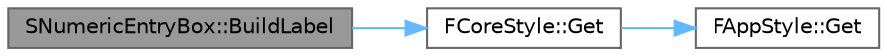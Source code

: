 digraph "SNumericEntryBox::BuildLabel"
{
 // INTERACTIVE_SVG=YES
 // LATEX_PDF_SIZE
  bgcolor="transparent";
  edge [fontname=Helvetica,fontsize=10,labelfontname=Helvetica,labelfontsize=10];
  node [fontname=Helvetica,fontsize=10,shape=box,height=0.2,width=0.4];
  rankdir="LR";
  Node1 [id="Node000001",label="SNumericEntryBox::BuildLabel",height=0.2,width=0.4,color="gray40", fillcolor="grey60", style="filled", fontcolor="black",tooltip=" "];
  Node1 -> Node2 [id="edge1_Node000001_Node000002",color="steelblue1",style="solid",tooltip=" "];
  Node2 [id="Node000002",label="FCoreStyle::Get",height=0.2,width=0.4,color="grey40", fillcolor="white", style="filled",URL="$d5/d78/classFCoreStyle.html#ab91576dc3a6dbdc295e96e82a999c6f9",tooltip=" "];
  Node2 -> Node3 [id="edge2_Node000002_Node000003",color="steelblue1",style="solid",tooltip=" "];
  Node3 [id="Node000003",label="FAppStyle::Get",height=0.2,width=0.4,color="grey40", fillcolor="white", style="filled",URL="$d3/d1e/classFAppStyle.html#abf8a86ffff62afc3c225cf5553bf58ee",tooltip=" "];
}
